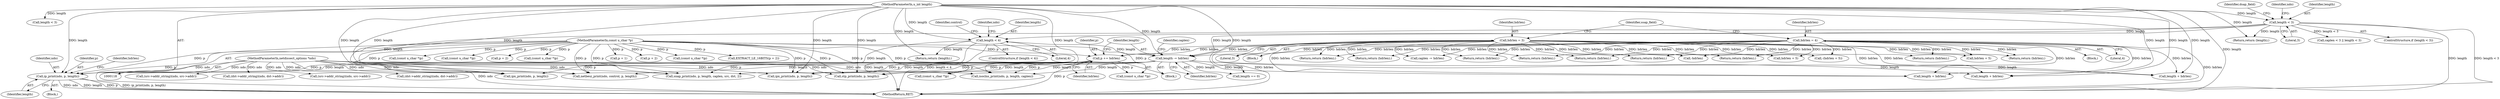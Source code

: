 digraph "0_tcpdump_1dcd10aceabbc03bf571ea32b892c522cbe923de_10@pointer" {
"1000402" [label="(Call,ip_print(ndo, p, length))"];
"1000119" [label="(MethodParameterIn,netdissect_options *ndo)"];
"1000327" [label="(Call,p += hdrlen)"];
"1000237" [label="(Call,hdrlen = 4)"];
"1000191" [label="(Call,hdrlen = 3)"];
"1000120" [label="(MethodParameterIn,const u_char *p)"];
"1000330" [label="(Call,length -= hdrlen)"];
"1000150" [label="(Call,length < 3)"];
"1000121" [label="(MethodParameterIn,u_int length)"];
"1000213" [label="(Call,length < 4)"];
"1000406" [label="(Return,return (hdrlen);)"];
"1000367" [label="(Call,hdrlen + 5)"];
"1000755" [label="(MethodReturn,RET)"];
"1000637" [label="(Call,(const u_char *)p)"];
"1000238" [label="(Identifier,hdrlen)"];
"1000125" [label="(Block,)"];
"1000404" [label="(Identifier,p)"];
"1000178" [label="(Call,p + 2)"];
"1000219" [label="(Identifier,ndo)"];
"1000195" [label="(Block,)"];
"1000453" [label="(Call,netbeui_print(ndo, control, p, length))"];
"1000143" [label="(Call,(const u_char *)p)"];
"1000749" [label="(Call,length + hdrlen)"];
"1000191" [label="(Call,hdrlen = 3)"];
"1000433" [label="(Return,return (hdrlen);)"];
"1000458" [label="(Return,return (hdrlen);)"];
"1000230" [label="(Call,EXTRACT_LE_16BITS(p + 2))"];
"1000150" [label="(Call,length < 3)"];
"1000163" [label="(Return,return (length);)"];
"1000753" [label="(Call,-hdrlen)"];
"1000720" [label="(Call,length + hdrlen)"];
"1000617" [label="(Call,length == 0)"];
"1000383" [label="(Call,stp_print(ndo, p, length))"];
"1000152" [label="(Literal,3)"];
"1000429" [label="(Call,ipx_print(ndo, p, length))"];
"1000222" [label="(Call,(const u_char *)p)"];
"1000119" [label="(MethodParameterIn,netdissect_options *ndo)"];
"1000561" [label="(Call,(src->addr_string)(ndo, src->addr))"];
"1000166" [label="(Identifier,dsap_field)"];
"1000156" [label="(Identifier,ndo)"];
"1000187" [label="(Block,)"];
"1000621" [label="(Return,return (hdrlen);)"];
"1000334" [label="(Identifier,caplen)"];
"1000572" [label="(Call,(dst->addr_string)(ndo, dst->addr))"];
"1000212" [label="(ControlStructure,if (length < 4))"];
"1000327" [label="(Call,p += hdrlen)"];
"1000192" [label="(Identifier,hdrlen)"];
"1000206" [label="(Call,(const u_char *)p)"];
"1000401" [label="(Block,)"];
"1000330" [label="(Call,length -= hdrlen)"];
"1000231" [label="(Call,p + 2)"];
"1000606" [label="(Call,length + hdrlen)"];
"1000226" [label="(Return,return (length);)"];
"1000121" [label="(MethodParameterIn,u_int length)"];
"1000403" [label="(Identifier,ndo)"];
"1000667" [label="(Call,(const u_char *)p)"];
"1000478" [label="(Return,return (hdrlen);)"];
"1000723" [label="(Return,return (hdrlen);)"];
"1000515" [label="(Call,(src->addr_string)(ndo, src->addr))"];
"1000215" [label="(Literal,4)"];
"1000362" [label="(Call,hdrlen + 5)"];
"1000214" [label="(Identifier,length)"];
"1000650" [label="(Call,caplen < 3 || length < 3)"];
"1000351" [label="(Call,snap_print(ndo, p, length, caplen, src, dst, 2))"];
"1000361" [label="(Call,-(hdrlen + 5))"];
"1000159" [label="(Call,(const u_char *)p)"];
"1000237" [label="(Call,hdrlen = 4)"];
"1000407" [label="(Identifier,hdrlen)"];
"1000328" [label="(Identifier,p)"];
"1000684" [label="(Return,return (hdrlen);)"];
"1000213" [label="(Call,length < 4)"];
"1000120" [label="(MethodParameterIn,const u_char *p)"];
"1000329" [label="(Identifier,hdrlen)"];
"1000641" [label="(Return,return (hdrlen);)"];
"1000332" [label="(Identifier,hdrlen)"];
"1000331" [label="(Identifier,length)"];
"1000243" [label="(Identifier,ssap_field)"];
"1000257" [label="(Call,ipx_print(ndo, p, length))"];
"1000405" [label="(Identifier,length)"];
"1000402" [label="(Call,ip_print(ndo, p, length))"];
"1000333" [label="(Call,caplen -= hdrlen)"];
"1000149" [label="(ControlStructure,if (length < 3))"];
"1000193" [label="(Literal,3)"];
"1000654" [label="(Call,length < 3)"];
"1000151" [label="(Identifier,length)"];
"1000473" [label="(Call,isoclns_print(ndo, p, length, caplen))"];
"1000229" [label="(Identifier,control)"];
"1000387" [label="(Return,return (hdrlen);)"];
"1000172" [label="(Call,p + 1)"];
"1000521" [label="(Call,(dst->addr_string)(ndo, dst->addr))"];
"1000239" [label="(Literal,4)"];
"1000402" -> "1000401"  [label="AST: "];
"1000402" -> "1000405"  [label="CFG: "];
"1000403" -> "1000402"  [label="AST: "];
"1000404" -> "1000402"  [label="AST: "];
"1000405" -> "1000402"  [label="AST: "];
"1000407" -> "1000402"  [label="CFG: "];
"1000402" -> "1000755"  [label="DDG: length"];
"1000402" -> "1000755"  [label="DDG: p"];
"1000402" -> "1000755"  [label="DDG: ip_print(ndo, p, length)"];
"1000402" -> "1000755"  [label="DDG: ndo"];
"1000119" -> "1000402"  [label="DDG: ndo"];
"1000327" -> "1000402"  [label="DDG: p"];
"1000120" -> "1000402"  [label="DDG: p"];
"1000330" -> "1000402"  [label="DDG: length"];
"1000121" -> "1000402"  [label="DDG: length"];
"1000119" -> "1000118"  [label="AST: "];
"1000119" -> "1000755"  [label="DDG: ndo"];
"1000119" -> "1000257"  [label="DDG: ndo"];
"1000119" -> "1000351"  [label="DDG: ndo"];
"1000119" -> "1000383"  [label="DDG: ndo"];
"1000119" -> "1000429"  [label="DDG: ndo"];
"1000119" -> "1000453"  [label="DDG: ndo"];
"1000119" -> "1000473"  [label="DDG: ndo"];
"1000119" -> "1000515"  [label="DDG: ndo"];
"1000119" -> "1000521"  [label="DDG: ndo"];
"1000119" -> "1000561"  [label="DDG: ndo"];
"1000119" -> "1000572"  [label="DDG: ndo"];
"1000327" -> "1000125"  [label="AST: "];
"1000327" -> "1000329"  [label="CFG: "];
"1000328" -> "1000327"  [label="AST: "];
"1000329" -> "1000327"  [label="AST: "];
"1000331" -> "1000327"  [label="CFG: "];
"1000327" -> "1000755"  [label="DDG: p"];
"1000237" -> "1000327"  [label="DDG: hdrlen"];
"1000191" -> "1000327"  [label="DDG: hdrlen"];
"1000120" -> "1000327"  [label="DDG: p"];
"1000327" -> "1000351"  [label="DDG: p"];
"1000327" -> "1000383"  [label="DDG: p"];
"1000327" -> "1000429"  [label="DDG: p"];
"1000327" -> "1000453"  [label="DDG: p"];
"1000327" -> "1000473"  [label="DDG: p"];
"1000327" -> "1000637"  [label="DDG: p"];
"1000327" -> "1000667"  [label="DDG: p"];
"1000237" -> "1000195"  [label="AST: "];
"1000237" -> "1000239"  [label="CFG: "];
"1000238" -> "1000237"  [label="AST: "];
"1000239" -> "1000237"  [label="AST: "];
"1000243" -> "1000237"  [label="CFG: "];
"1000237" -> "1000755"  [label="DDG: hdrlen"];
"1000237" -> "1000330"  [label="DDG: hdrlen"];
"1000237" -> "1000333"  [label="DDG: hdrlen"];
"1000237" -> "1000361"  [label="DDG: hdrlen"];
"1000237" -> "1000362"  [label="DDG: hdrlen"];
"1000237" -> "1000367"  [label="DDG: hdrlen"];
"1000237" -> "1000387"  [label="DDG: hdrlen"];
"1000237" -> "1000406"  [label="DDG: hdrlen"];
"1000237" -> "1000433"  [label="DDG: hdrlen"];
"1000237" -> "1000458"  [label="DDG: hdrlen"];
"1000237" -> "1000478"  [label="DDG: hdrlen"];
"1000237" -> "1000606"  [label="DDG: hdrlen"];
"1000237" -> "1000621"  [label="DDG: hdrlen"];
"1000237" -> "1000641"  [label="DDG: hdrlen"];
"1000237" -> "1000684"  [label="DDG: hdrlen"];
"1000237" -> "1000720"  [label="DDG: hdrlen"];
"1000237" -> "1000723"  [label="DDG: hdrlen"];
"1000237" -> "1000749"  [label="DDG: hdrlen"];
"1000237" -> "1000753"  [label="DDG: hdrlen"];
"1000191" -> "1000187"  [label="AST: "];
"1000191" -> "1000193"  [label="CFG: "];
"1000192" -> "1000191"  [label="AST: "];
"1000193" -> "1000191"  [label="AST: "];
"1000243" -> "1000191"  [label="CFG: "];
"1000191" -> "1000755"  [label="DDG: hdrlen"];
"1000191" -> "1000330"  [label="DDG: hdrlen"];
"1000191" -> "1000333"  [label="DDG: hdrlen"];
"1000191" -> "1000361"  [label="DDG: hdrlen"];
"1000191" -> "1000362"  [label="DDG: hdrlen"];
"1000191" -> "1000367"  [label="DDG: hdrlen"];
"1000191" -> "1000387"  [label="DDG: hdrlen"];
"1000191" -> "1000406"  [label="DDG: hdrlen"];
"1000191" -> "1000433"  [label="DDG: hdrlen"];
"1000191" -> "1000458"  [label="DDG: hdrlen"];
"1000191" -> "1000478"  [label="DDG: hdrlen"];
"1000191" -> "1000606"  [label="DDG: hdrlen"];
"1000191" -> "1000621"  [label="DDG: hdrlen"];
"1000191" -> "1000641"  [label="DDG: hdrlen"];
"1000191" -> "1000684"  [label="DDG: hdrlen"];
"1000191" -> "1000720"  [label="DDG: hdrlen"];
"1000191" -> "1000723"  [label="DDG: hdrlen"];
"1000191" -> "1000749"  [label="DDG: hdrlen"];
"1000191" -> "1000753"  [label="DDG: hdrlen"];
"1000120" -> "1000118"  [label="AST: "];
"1000120" -> "1000755"  [label="DDG: p"];
"1000120" -> "1000143"  [label="DDG: p"];
"1000120" -> "1000159"  [label="DDG: p"];
"1000120" -> "1000172"  [label="DDG: p"];
"1000120" -> "1000178"  [label="DDG: p"];
"1000120" -> "1000206"  [label="DDG: p"];
"1000120" -> "1000222"  [label="DDG: p"];
"1000120" -> "1000230"  [label="DDG: p"];
"1000120" -> "1000231"  [label="DDG: p"];
"1000120" -> "1000257"  [label="DDG: p"];
"1000120" -> "1000351"  [label="DDG: p"];
"1000120" -> "1000383"  [label="DDG: p"];
"1000120" -> "1000429"  [label="DDG: p"];
"1000120" -> "1000453"  [label="DDG: p"];
"1000120" -> "1000473"  [label="DDG: p"];
"1000120" -> "1000637"  [label="DDG: p"];
"1000120" -> "1000667"  [label="DDG: p"];
"1000330" -> "1000125"  [label="AST: "];
"1000330" -> "1000332"  [label="CFG: "];
"1000331" -> "1000330"  [label="AST: "];
"1000332" -> "1000330"  [label="AST: "];
"1000334" -> "1000330"  [label="CFG: "];
"1000150" -> "1000330"  [label="DDG: length"];
"1000213" -> "1000330"  [label="DDG: length"];
"1000121" -> "1000330"  [label="DDG: length"];
"1000330" -> "1000351"  [label="DDG: length"];
"1000330" -> "1000383"  [label="DDG: length"];
"1000330" -> "1000429"  [label="DDG: length"];
"1000330" -> "1000453"  [label="DDG: length"];
"1000330" -> "1000473"  [label="DDG: length"];
"1000330" -> "1000606"  [label="DDG: length"];
"1000330" -> "1000617"  [label="DDG: length"];
"1000330" -> "1000720"  [label="DDG: length"];
"1000330" -> "1000749"  [label="DDG: length"];
"1000150" -> "1000149"  [label="AST: "];
"1000150" -> "1000152"  [label="CFG: "];
"1000151" -> "1000150"  [label="AST: "];
"1000152" -> "1000150"  [label="AST: "];
"1000156" -> "1000150"  [label="CFG: "];
"1000166" -> "1000150"  [label="CFG: "];
"1000150" -> "1000755"  [label="DDG: length"];
"1000150" -> "1000755"  [label="DDG: length < 3"];
"1000121" -> "1000150"  [label="DDG: length"];
"1000150" -> "1000163"  [label="DDG: length"];
"1000150" -> "1000213"  [label="DDG: length"];
"1000150" -> "1000257"  [label="DDG: length"];
"1000150" -> "1000650"  [label="DDG: length < 3"];
"1000121" -> "1000118"  [label="AST: "];
"1000121" -> "1000755"  [label="DDG: length"];
"1000121" -> "1000163"  [label="DDG: length"];
"1000121" -> "1000213"  [label="DDG: length"];
"1000121" -> "1000226"  [label="DDG: length"];
"1000121" -> "1000257"  [label="DDG: length"];
"1000121" -> "1000351"  [label="DDG: length"];
"1000121" -> "1000383"  [label="DDG: length"];
"1000121" -> "1000429"  [label="DDG: length"];
"1000121" -> "1000453"  [label="DDG: length"];
"1000121" -> "1000473"  [label="DDG: length"];
"1000121" -> "1000606"  [label="DDG: length"];
"1000121" -> "1000617"  [label="DDG: length"];
"1000121" -> "1000654"  [label="DDG: length"];
"1000121" -> "1000720"  [label="DDG: length"];
"1000121" -> "1000749"  [label="DDG: length"];
"1000213" -> "1000212"  [label="AST: "];
"1000213" -> "1000215"  [label="CFG: "];
"1000214" -> "1000213"  [label="AST: "];
"1000215" -> "1000213"  [label="AST: "];
"1000219" -> "1000213"  [label="CFG: "];
"1000229" -> "1000213"  [label="CFG: "];
"1000213" -> "1000755"  [label="DDG: length"];
"1000213" -> "1000755"  [label="DDG: length < 4"];
"1000213" -> "1000226"  [label="DDG: length"];
"1000213" -> "1000257"  [label="DDG: length"];
}
